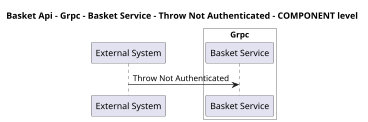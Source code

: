 @startuml
skinparam dpi 60

title Basket Api - Grpc - Basket Service - Throw Not Authenticated - COMPONENT level

participant "External System" as C4InterFlow.SoftwareSystems.ExternalSystem

box "Basket Api" #White

    
box "Grpc" #White

    participant "Basket Service" as dotnet.eShop.Architecture.SoftwareSystems.BasketApi.Containers.Grpc.Components.BasketService
end box

end box


C4InterFlow.SoftwareSystems.ExternalSystem -> dotnet.eShop.Architecture.SoftwareSystems.BasketApi.Containers.Grpc.Components.BasketService : Throw Not Authenticated


@enduml
